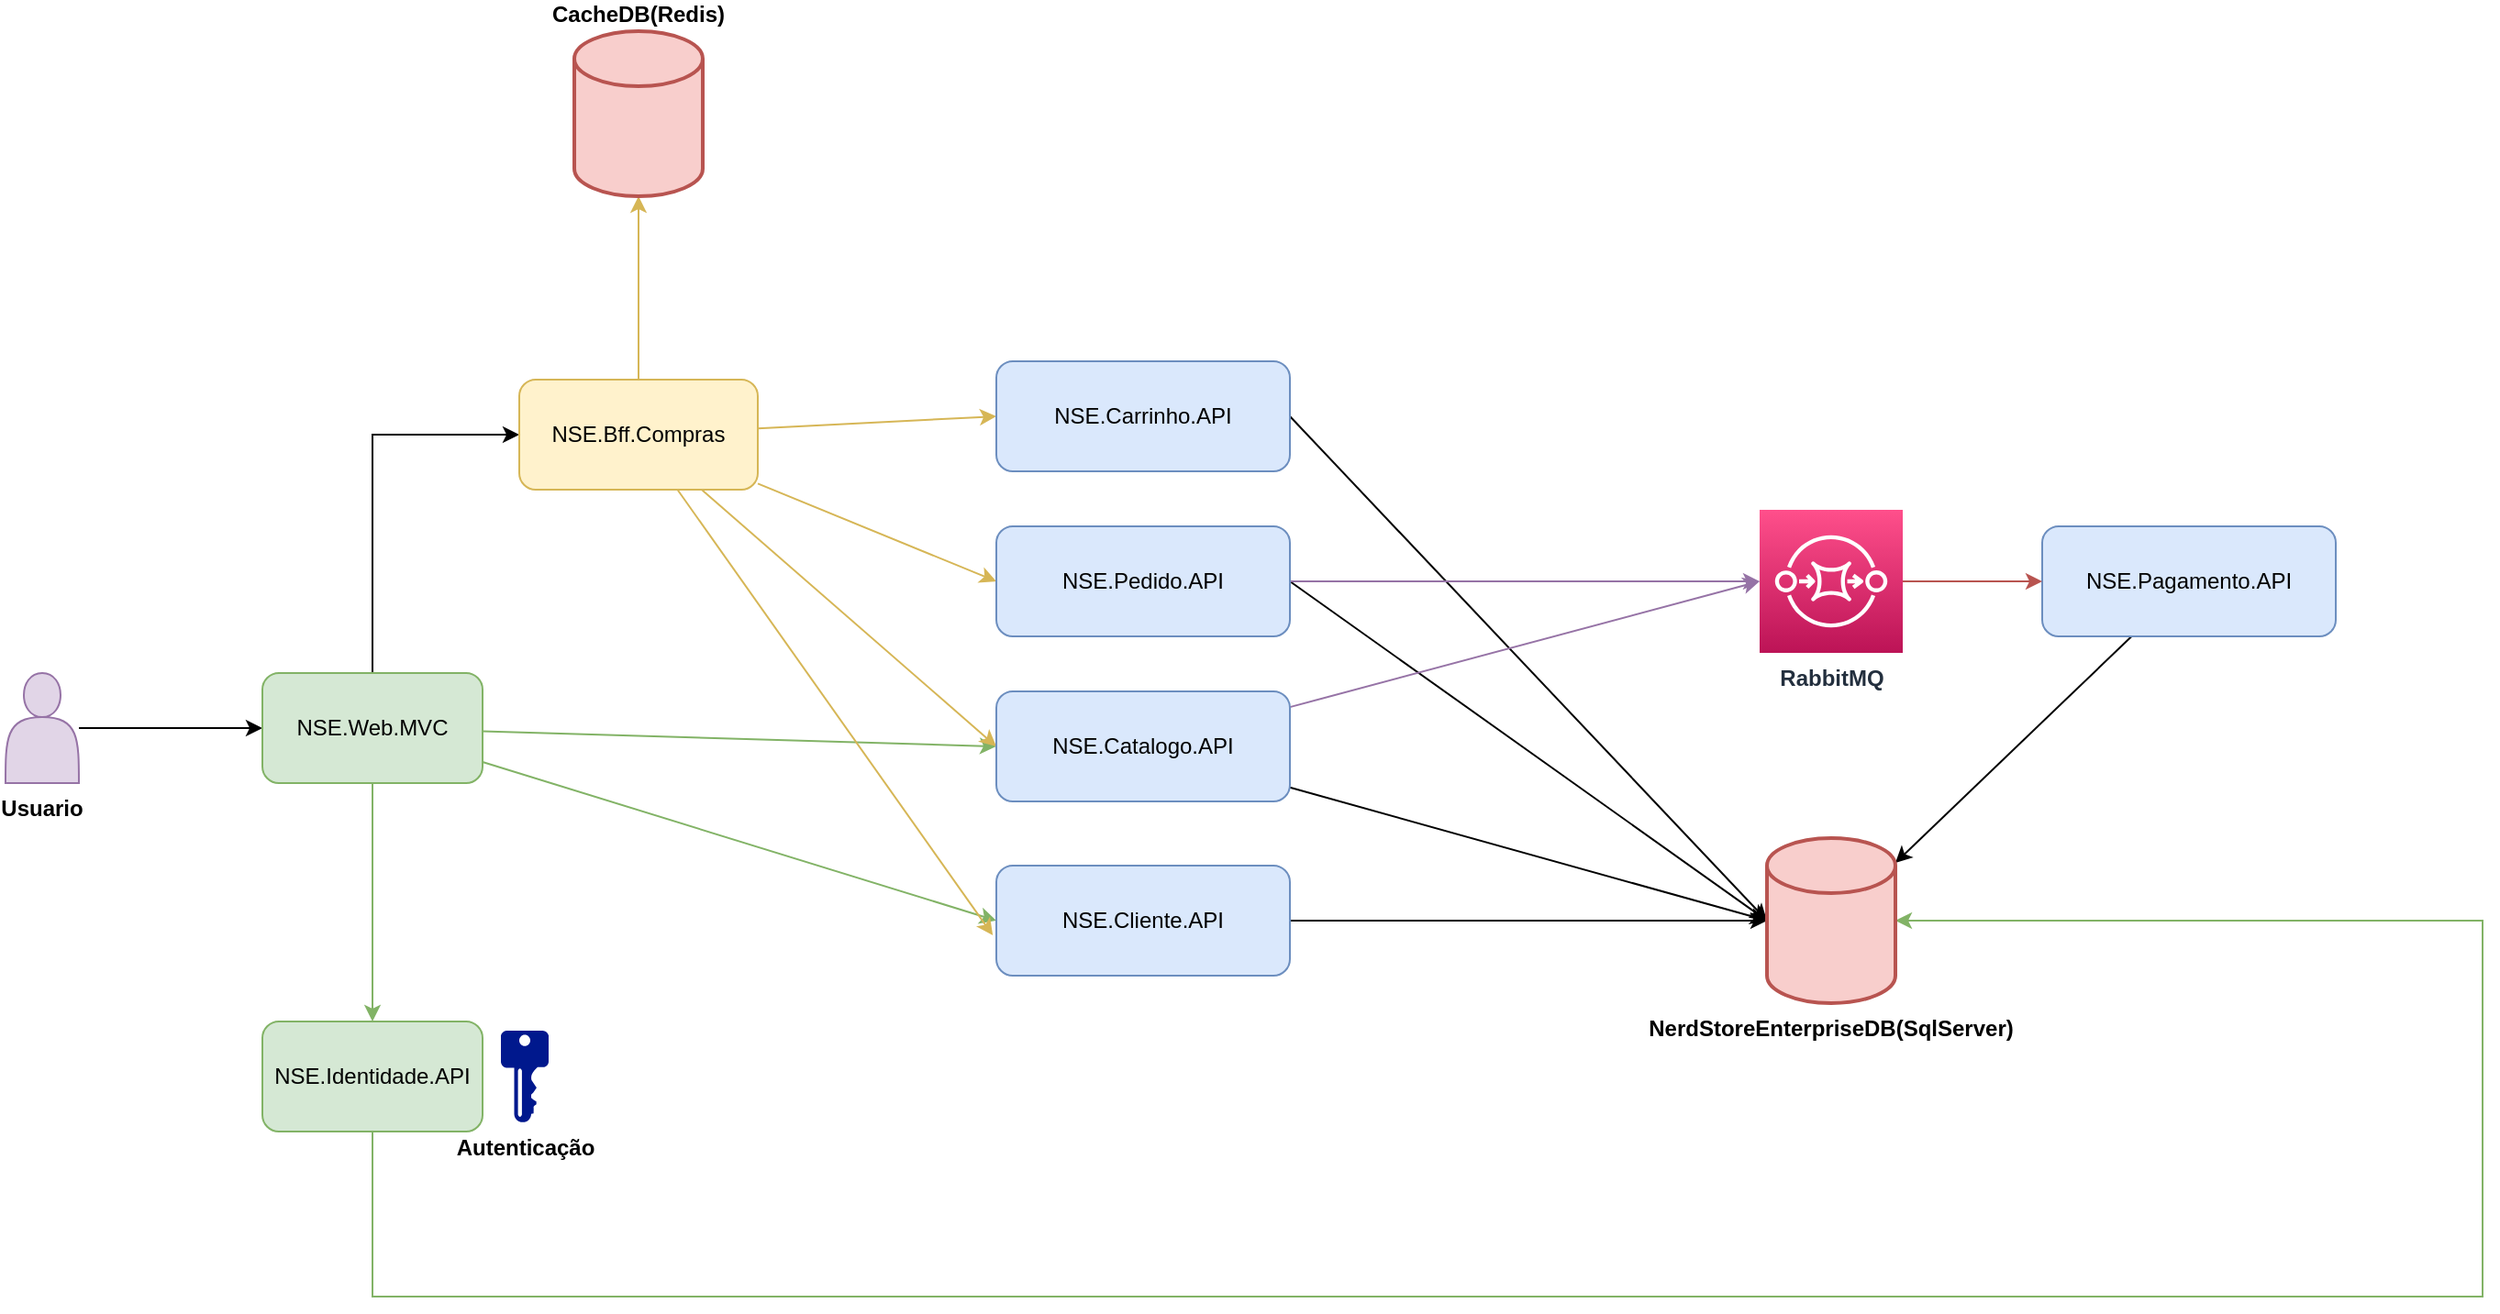 <mxfile version="20.2.8" type="device"><diagram id="J-486GfGSYhFxQnKiV4X" name="Página-1"><mxGraphModel dx="1422" dy="1874" grid="1" gridSize="10" guides="1" tooltips="1" connect="1" arrows="1" fold="1" page="1" pageScale="1" pageWidth="827" pageHeight="1169" math="0" shadow="0"><root><mxCell id="0"/><mxCell id="1" parent="0"/><mxCell id="hBcFWvcZapoB8bXYHBUM-5" style="rounded=0;orthogonalLoop=1;jettySize=auto;html=1;entryX=0;entryY=0.5;entryDx=0;entryDy=0;" parent="1" source="hBcFWvcZapoB8bXYHBUM-1" target="hBcFWvcZapoB8bXYHBUM-4" edge="1"><mxGeometry relative="1" as="geometry"/></mxCell><mxCell id="hBcFWvcZapoB8bXYHBUM-1" value="&lt;b&gt;Usuario&lt;/b&gt;" style="shape=actor;whiteSpace=wrap;html=1;verticalAlign=top;labelPosition=center;verticalLabelPosition=bottom;align=center;fillColor=#e1d5e7;strokeColor=#9673a6;" parent="1" vertex="1"><mxGeometry x="60" y="250" width="40" height="60" as="geometry"/></mxCell><mxCell id="hBcFWvcZapoB8bXYHBUM-7" value="" style="edgeStyle=none;rounded=0;orthogonalLoop=1;jettySize=auto;html=1;fillColor=#d5e8d4;strokeColor=#82b366;" parent="1" source="hBcFWvcZapoB8bXYHBUM-4" target="hBcFWvcZapoB8bXYHBUM-6" edge="1"><mxGeometry relative="1" as="geometry"/></mxCell><mxCell id="hBcFWvcZapoB8bXYHBUM-9" value="" style="edgeStyle=orthogonalEdgeStyle;rounded=0;orthogonalLoop=1;jettySize=auto;html=1;" parent="1" source="hBcFWvcZapoB8bXYHBUM-4" target="hBcFWvcZapoB8bXYHBUM-8" edge="1"><mxGeometry relative="1" as="geometry"><Array as="points"><mxPoint x="260" y="120"/></Array></mxGeometry></mxCell><mxCell id="hBcFWvcZapoB8bXYHBUM-22" style="edgeStyle=none;rounded=0;orthogonalLoop=1;jettySize=auto;html=1;entryX=0;entryY=0.5;entryDx=0;entryDy=0;fillColor=#d5e8d4;strokeColor=#82b366;" parent="1" source="hBcFWvcZapoB8bXYHBUM-4" target="hBcFWvcZapoB8bXYHBUM-18" edge="1"><mxGeometry relative="1" as="geometry"/></mxCell><mxCell id="hBcFWvcZapoB8bXYHBUM-23" style="edgeStyle=none;rounded=0;orthogonalLoop=1;jettySize=auto;html=1;entryX=0;entryY=0.5;entryDx=0;entryDy=0;fillColor=#d5e8d4;strokeColor=#82b366;" parent="1" source="hBcFWvcZapoB8bXYHBUM-4" target="hBcFWvcZapoB8bXYHBUM-19" edge="1"><mxGeometry relative="1" as="geometry"/></mxCell><mxCell id="hBcFWvcZapoB8bXYHBUM-4" value="NSE.Web.MVC" style="rounded=1;whiteSpace=wrap;html=1;fillColor=#d5e8d4;strokeColor=#82b366;" parent="1" vertex="1"><mxGeometry x="200" y="250" width="120" height="60" as="geometry"/></mxCell><mxCell id="hBcFWvcZapoB8bXYHBUM-31" style="edgeStyle=orthogonalEdgeStyle;rounded=0;orthogonalLoop=1;jettySize=auto;html=1;entryX=1;entryY=0.5;entryDx=0;entryDy=0;entryPerimeter=0;fillColor=#d5e8d4;strokeColor=#82b366;" parent="1" source="hBcFWvcZapoB8bXYHBUM-6" target="hBcFWvcZapoB8bXYHBUM-24" edge="1"><mxGeometry relative="1" as="geometry"><mxPoint x="1160" y="250" as="targetPoint"/><Array as="points"><mxPoint x="260" y="590"/><mxPoint x="1410" y="590"/><mxPoint x="1410" y="385"/></Array></mxGeometry></mxCell><mxCell id="hBcFWvcZapoB8bXYHBUM-6" value="NSE.Identidade.API" style="rounded=1;whiteSpace=wrap;html=1;fillColor=#d5e8d4;strokeColor=#82b366;" parent="1" vertex="1"><mxGeometry x="200" y="440" width="120" height="60" as="geometry"/></mxCell><mxCell id="hBcFWvcZapoB8bXYHBUM-11" value="" style="rounded=0;orthogonalLoop=1;jettySize=auto;html=1;fillColor=#fff2cc;strokeColor=#d6b656;entryX=0;entryY=0.5;entryDx=0;entryDy=0;" parent="1" source="hBcFWvcZapoB8bXYHBUM-8" target="hBcFWvcZapoB8bXYHBUM-10" edge="1"><mxGeometry relative="1" as="geometry"/></mxCell><mxCell id="hBcFWvcZapoB8bXYHBUM-14" style="rounded=0;orthogonalLoop=1;jettySize=auto;html=1;entryX=0;entryY=0.5;entryDx=0;entryDy=0;fillColor=#fff2cc;strokeColor=#d6b656;" parent="1" source="hBcFWvcZapoB8bXYHBUM-8" target="hBcFWvcZapoB8bXYHBUM-16" edge="1"><mxGeometry relative="1" as="geometry"><mxPoint x="610" y="200" as="targetPoint"/></mxGeometry></mxCell><mxCell id="hBcFWvcZapoB8bXYHBUM-20" style="edgeStyle=none;rounded=0;orthogonalLoop=1;jettySize=auto;html=1;entryX=0;entryY=0.5;entryDx=0;entryDy=0;fillColor=#fff2cc;strokeColor=#d6b656;" parent="1" source="hBcFWvcZapoB8bXYHBUM-8" target="hBcFWvcZapoB8bXYHBUM-18" edge="1"><mxGeometry relative="1" as="geometry"/></mxCell><mxCell id="hBcFWvcZapoB8bXYHBUM-21" style="edgeStyle=none;rounded=0;orthogonalLoop=1;jettySize=auto;html=1;entryX=-0.012;entryY=0.633;entryDx=0;entryDy=0;entryPerimeter=0;fillColor=#fff2cc;strokeColor=#d6b656;" parent="1" source="hBcFWvcZapoB8bXYHBUM-8" target="hBcFWvcZapoB8bXYHBUM-19" edge="1"><mxGeometry relative="1" as="geometry"/></mxCell><mxCell id="uePwByN3PkIqelMvVtHe-9" style="edgeStyle=none;rounded=0;orthogonalLoop=1;jettySize=auto;html=1;entryX=0.5;entryY=1;entryDx=0;entryDy=0;entryPerimeter=0;fillColor=#fff2cc;strokeColor=#d6b656;" edge="1" parent="1" source="hBcFWvcZapoB8bXYHBUM-8" target="uePwByN3PkIqelMvVtHe-8"><mxGeometry relative="1" as="geometry"/></mxCell><mxCell id="hBcFWvcZapoB8bXYHBUM-8" value="NSE.Bff.Compras" style="whiteSpace=wrap;html=1;fillColor=#fff2cc;strokeColor=#d6b656;rounded=1;" parent="1" vertex="1"><mxGeometry x="340" y="90" width="130" height="60" as="geometry"/></mxCell><mxCell id="hBcFWvcZapoB8bXYHBUM-25" style="edgeStyle=none;rounded=0;orthogonalLoop=1;jettySize=auto;html=1;entryX=0;entryY=0.5;entryDx=0;entryDy=0;entryPerimeter=0;exitX=1;exitY=0.5;exitDx=0;exitDy=0;" parent="1" source="hBcFWvcZapoB8bXYHBUM-10" target="hBcFWvcZapoB8bXYHBUM-24" edge="1"><mxGeometry relative="1" as="geometry"/></mxCell><mxCell id="hBcFWvcZapoB8bXYHBUM-10" value="NSE.Carrinho.API" style="whiteSpace=wrap;html=1;fillColor=#dae8fc;strokeColor=#6c8ebf;rounded=1;" parent="1" vertex="1"><mxGeometry x="600" y="80" width="160" height="60" as="geometry"/></mxCell><mxCell id="hBcFWvcZapoB8bXYHBUM-27" style="edgeStyle=none;rounded=0;orthogonalLoop=1;jettySize=auto;html=1;entryX=1;entryY=0.15;entryDx=0;entryDy=0;entryPerimeter=0;" parent="1" source="hBcFWvcZapoB8bXYHBUM-15" edge="1" target="hBcFWvcZapoB8bXYHBUM-24"><mxGeometry relative="1" as="geometry"><mxPoint x="920" y="290" as="targetPoint"/></mxGeometry></mxCell><mxCell id="hBcFWvcZapoB8bXYHBUM-15" value="NSE.Pagamento.API" style="whiteSpace=wrap;html=1;fillColor=#dae8fc;strokeColor=#6c8ebf;rounded=1;" parent="1" vertex="1"><mxGeometry x="1170" y="170" width="160" height="60" as="geometry"/></mxCell><mxCell id="hBcFWvcZapoB8bXYHBUM-26" style="edgeStyle=none;rounded=0;orthogonalLoop=1;jettySize=auto;html=1;exitX=1;exitY=0.5;exitDx=0;exitDy=0;entryX=0;entryY=0.5;entryDx=0;entryDy=0;entryPerimeter=0;" parent="1" source="hBcFWvcZapoB8bXYHBUM-16" edge="1" target="hBcFWvcZapoB8bXYHBUM-24"><mxGeometry relative="1" as="geometry"><mxPoint x="920" y="290" as="targetPoint"/></mxGeometry></mxCell><mxCell id="uePwByN3PkIqelMvVtHe-6" style="edgeStyle=none;rounded=0;orthogonalLoop=1;jettySize=auto;html=1;entryX=0;entryY=0.5;entryDx=0;entryDy=0;entryPerimeter=0;fillColor=#e1d5e7;strokeColor=#9673a6;" edge="1" parent="1" source="hBcFWvcZapoB8bXYHBUM-16" target="uePwByN3PkIqelMvVtHe-1"><mxGeometry relative="1" as="geometry"/></mxCell><mxCell id="hBcFWvcZapoB8bXYHBUM-16" value="NSE.Pedido.API" style="whiteSpace=wrap;html=1;fillColor=#dae8fc;strokeColor=#6c8ebf;rounded=1;" parent="1" vertex="1"><mxGeometry x="600" y="170" width="160" height="60" as="geometry"/></mxCell><mxCell id="hBcFWvcZapoB8bXYHBUM-28" style="edgeStyle=none;rounded=0;orthogonalLoop=1;jettySize=auto;html=1;entryX=0;entryY=0.5;entryDx=0;entryDy=0;entryPerimeter=0;" parent="1" source="hBcFWvcZapoB8bXYHBUM-18" target="hBcFWvcZapoB8bXYHBUM-24" edge="1"><mxGeometry relative="1" as="geometry"/></mxCell><mxCell id="uePwByN3PkIqelMvVtHe-7" style="edgeStyle=none;rounded=0;orthogonalLoop=1;jettySize=auto;html=1;entryX=0;entryY=0.5;entryDx=0;entryDy=0;entryPerimeter=0;fillColor=#e1d5e7;strokeColor=#9673a6;" edge="1" parent="1" source="hBcFWvcZapoB8bXYHBUM-18" target="uePwByN3PkIqelMvVtHe-1"><mxGeometry relative="1" as="geometry"/></mxCell><mxCell id="hBcFWvcZapoB8bXYHBUM-18" value="NSE.Catalogo.API" style="whiteSpace=wrap;html=1;fillColor=#dae8fc;strokeColor=#6c8ebf;rounded=1;" parent="1" vertex="1"><mxGeometry x="600" y="260" width="160" height="60" as="geometry"/></mxCell><mxCell id="hBcFWvcZapoB8bXYHBUM-29" style="edgeStyle=none;rounded=0;orthogonalLoop=1;jettySize=auto;html=1;entryX=0;entryY=0.5;entryDx=0;entryDy=0;entryPerimeter=0;" parent="1" source="hBcFWvcZapoB8bXYHBUM-19" edge="1" target="hBcFWvcZapoB8bXYHBUM-24"><mxGeometry relative="1" as="geometry"><mxPoint x="920" y="300" as="targetPoint"/></mxGeometry></mxCell><mxCell id="hBcFWvcZapoB8bXYHBUM-19" value="NSE.Cliente.API" style="whiteSpace=wrap;html=1;fillColor=#dae8fc;strokeColor=#6c8ebf;rounded=1;" parent="1" vertex="1"><mxGeometry x="600" y="355" width="160" height="60" as="geometry"/></mxCell><mxCell id="hBcFWvcZapoB8bXYHBUM-24" value="&lt;b&gt;NerdStoreEnterpriseDB(SqlServer)&lt;/b&gt;" style="strokeWidth=2;html=1;shape=mxgraph.flowchart.database;whiteSpace=wrap;verticalAlign=top;labelPosition=center;verticalLabelPosition=bottom;align=center;fillColor=#f8cecc;strokeColor=#b85450;" parent="1" vertex="1"><mxGeometry x="1020" y="340" width="70" height="90" as="geometry"/></mxCell><mxCell id="hBcFWvcZapoB8bXYHBUM-35" value="&lt;b&gt;Autenticação&lt;/b&gt;" style="sketch=0;aspect=fixed;pointerEvents=1;shadow=0;dashed=0;html=1;strokeColor=none;labelPosition=center;verticalLabelPosition=bottom;verticalAlign=top;align=center;fillColor=#00188D;shape=mxgraph.mscae.enterprise.key_permissions" parent="1" vertex="1"><mxGeometry x="330" y="445" width="26" height="50" as="geometry"/></mxCell><mxCell id="uePwByN3PkIqelMvVtHe-3" style="rounded=0;orthogonalLoop=1;jettySize=auto;html=1;entryX=0;entryY=0.5;entryDx=0;entryDy=0;fillColor=#f8cecc;strokeColor=#b85450;" edge="1" parent="1" source="uePwByN3PkIqelMvVtHe-1" target="hBcFWvcZapoB8bXYHBUM-15"><mxGeometry relative="1" as="geometry"/></mxCell><mxCell id="uePwByN3PkIqelMvVtHe-1" value="&lt;b&gt;RabbitMQ&lt;/b&gt;" style="sketch=0;points=[[0,0,0],[0.25,0,0],[0.5,0,0],[0.75,0,0],[1,0,0],[0,1,0],[0.25,1,0],[0.5,1,0],[0.75,1,0],[1,1,0],[0,0.25,0],[0,0.5,0],[0,0.75,0],[1,0.25,0],[1,0.5,0],[1,0.75,0]];outlineConnect=0;fontColor=#232F3E;gradientColor=#FF4F8B;gradientDirection=north;fillColor=#BC1356;strokeColor=#ffffff;dashed=0;verticalLabelPosition=bottom;verticalAlign=top;align=center;html=1;fontSize=12;fontStyle=0;aspect=fixed;shape=mxgraph.aws4.resourceIcon;resIcon=mxgraph.aws4.sqs;labelPosition=center;" vertex="1" parent="1"><mxGeometry x="1016" y="161" width="78" height="78" as="geometry"/></mxCell><mxCell id="uePwByN3PkIqelMvVtHe-8" value="&lt;b&gt;CacheDB(Redis)&lt;/b&gt;" style="strokeWidth=2;html=1;shape=mxgraph.flowchart.database;whiteSpace=wrap;verticalAlign=bottom;labelPosition=center;verticalLabelPosition=top;align=center;fillColor=#f8cecc;strokeColor=#b85450;" vertex="1" parent="1"><mxGeometry x="370" y="-100" width="70" height="90" as="geometry"/></mxCell></root></mxGraphModel></diagram></mxfile>